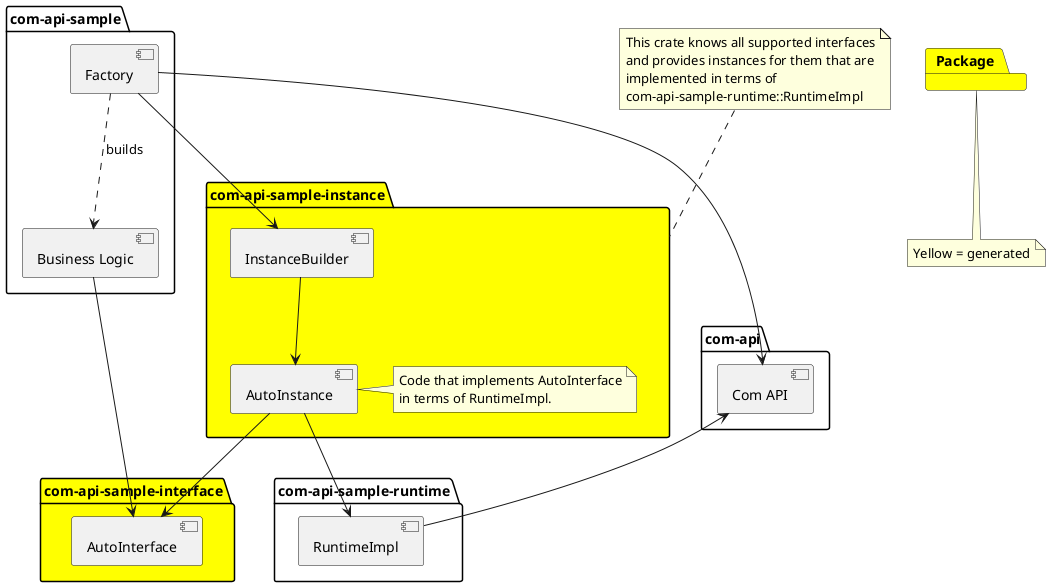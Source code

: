 @startuml
'https://plantuml.com/component-diagram
package "com-api" {
    [Com API]
}

package "com-api-sample-runtime" {
    [Com API] <-- [RuntimeImpl]
}

package "com-api" {
    [Com API]
}

package "com-api-sample-interface" #Yellow {
    [AutoInterface]
}

package "com-api-sample-instance" #Yellow {
    [AutoInstance]
    [AutoInstance] --> [RuntimeImpl]
    [AutoInstance] --> [AutoInterface]
    [InstanceBuilder]
    [InstanceBuilder] --> [AutoInstance]

    note right of [AutoInstance]
        Code that implements AutoInterface
        in terms of RuntimeImpl.
    end note
}

note top of "com-api-sample-instance"
        This crate knows all supported interfaces
        and provides instances for them that are
        implemented in terms of
        com-api-sample-runtime::RuntimeImpl
end note

package "com-api-sample" {
    [Factory]
    [Business Logic] --> [AutoInterface]
    [Factory] --> [InstanceBuilder]
    [Factory] --> [Com API]
    [Factory] ..> [Business Logic] : builds
}

package "Package" #Yellow
note bottom of "Package"
    Yellow = generated
end note

@enduml